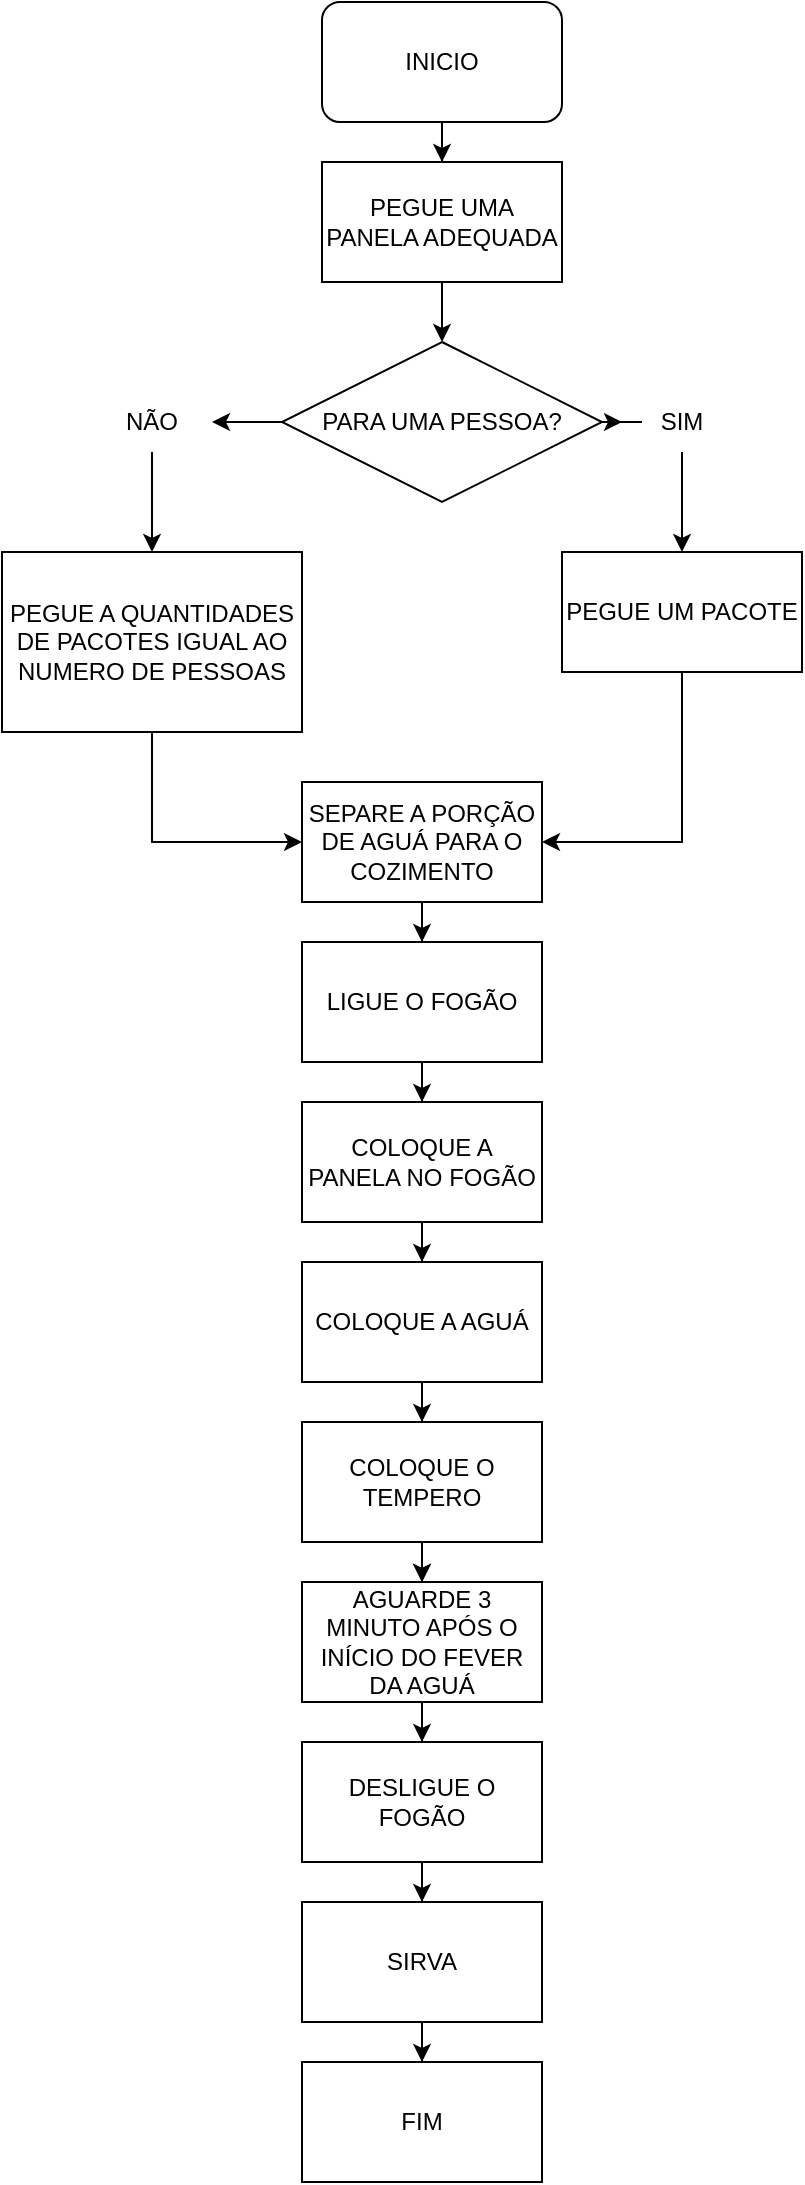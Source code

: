 <mxfile version="20.8.18" type="github"><diagram name="Página-1" id="6rap8hML-E2OMwLgBGL7"><mxGraphModel dx="410" dy="756" grid="1" gridSize="10" guides="1" tooltips="1" connect="1" arrows="1" fold="1" page="1" pageScale="1" pageWidth="827" pageHeight="1169" math="0" shadow="0"><root><mxCell id="0"/><mxCell id="1" parent="0"/><mxCell id="luxlazYE5UQA7hU2LTTP-10" style="edgeStyle=orthogonalEdgeStyle;rounded=0;orthogonalLoop=1;jettySize=auto;html=1;exitX=0.5;exitY=1;exitDx=0;exitDy=0;" parent="1" source="luxlazYE5UQA7hU2LTTP-1" target="luxlazYE5UQA7hU2LTTP-3" edge="1"><mxGeometry relative="1" as="geometry"/></mxCell><mxCell id="luxlazYE5UQA7hU2LTTP-1" value="INICIO" style="rounded=1;whiteSpace=wrap;html=1;" parent="1" vertex="1"><mxGeometry x="160" y="50" width="120" height="60" as="geometry"/></mxCell><mxCell id="luxlazYE5UQA7hU2LTTP-11" style="edgeStyle=orthogonalEdgeStyle;rounded=0;orthogonalLoop=1;jettySize=auto;html=1;exitX=0.5;exitY=1;exitDx=0;exitDy=0;entryX=0.5;entryY=0;entryDx=0;entryDy=0;" parent="1" source="luxlazYE5UQA7hU2LTTP-3" target="luxlazYE5UQA7hU2LTTP-5" edge="1"><mxGeometry relative="1" as="geometry"/></mxCell><mxCell id="luxlazYE5UQA7hU2LTTP-3" value="PEGUE UMA PANELA ADEQUADA" style="rounded=0;whiteSpace=wrap;html=1;" parent="1" vertex="1"><mxGeometry x="160" y="130" width="120" height="60" as="geometry"/></mxCell><mxCell id="luxlazYE5UQA7hU2LTTP-12" style="edgeStyle=orthogonalEdgeStyle;rounded=0;orthogonalLoop=1;jettySize=auto;html=1;exitX=1;exitY=0.5;exitDx=0;exitDy=0;" parent="1" source="luxlazYE5UQA7hU2LTTP-5" target="luxlazYE5UQA7hU2LTTP-7" edge="1"><mxGeometry relative="1" as="geometry"/></mxCell><mxCell id="luxlazYE5UQA7hU2LTTP-15" value="" style="edgeStyle=orthogonalEdgeStyle;rounded=0;orthogonalLoop=1;jettySize=auto;html=1;" parent="1" source="luxlazYE5UQA7hU2LTTP-5" target="luxlazYE5UQA7hU2LTTP-8" edge="1"><mxGeometry relative="1" as="geometry"/></mxCell><mxCell id="luxlazYE5UQA7hU2LTTP-5" value="PARA UMA PESSOA?" style="rhombus;whiteSpace=wrap;html=1;" parent="1" vertex="1"><mxGeometry x="140" y="220" width="160" height="80" as="geometry"/></mxCell><mxCell id="luxlazYE5UQA7hU2LTTP-18" value="" style="edgeStyle=orthogonalEdgeStyle;rounded=0;orthogonalLoop=1;jettySize=auto;html=1;" parent="1" source="luxlazYE5UQA7hU2LTTP-6" target="luxlazYE5UQA7hU2LTTP-17" edge="1"><mxGeometry relative="1" as="geometry"><Array as="points"><mxPoint x="75" y="470"/></Array></mxGeometry></mxCell><mxCell id="luxlazYE5UQA7hU2LTTP-6" value="PEGUE A QUANTIDADES DE PACOTES IGUAL AO NUMERO DE PESSOAS&lt;br&gt;" style="rounded=0;whiteSpace=wrap;html=1;" parent="1" vertex="1"><mxGeometry y="325" width="150" height="90" as="geometry"/></mxCell><mxCell id="luxlazYE5UQA7hU2LTTP-14" value="" style="edgeStyle=orthogonalEdgeStyle;rounded=0;orthogonalLoop=1;jettySize=auto;html=1;" parent="1" source="luxlazYE5UQA7hU2LTTP-7" target="luxlazYE5UQA7hU2LTTP-13" edge="1"><mxGeometry relative="1" as="geometry"/></mxCell><mxCell id="luxlazYE5UQA7hU2LTTP-7" value="SIM" style="text;html=1;strokeColor=none;fillColor=none;align=center;verticalAlign=middle;whiteSpace=wrap;rounded=0;" parent="1" vertex="1"><mxGeometry x="310" y="245" width="60" height="30" as="geometry"/></mxCell><mxCell id="luxlazYE5UQA7hU2LTTP-16" value="" style="edgeStyle=orthogonalEdgeStyle;rounded=0;orthogonalLoop=1;jettySize=auto;html=1;" parent="1" source="luxlazYE5UQA7hU2LTTP-8" target="luxlazYE5UQA7hU2LTTP-6" edge="1"><mxGeometry relative="1" as="geometry"/></mxCell><mxCell id="luxlazYE5UQA7hU2LTTP-8" value="NÃO" style="text;strokeColor=none;align=center;fillColor=none;html=1;verticalAlign=middle;whiteSpace=wrap;rounded=0;" parent="1" vertex="1"><mxGeometry x="45" y="245" width="60" height="30" as="geometry"/></mxCell><mxCell id="luxlazYE5UQA7hU2LTTP-19" style="edgeStyle=orthogonalEdgeStyle;rounded=0;orthogonalLoop=1;jettySize=auto;html=1;exitX=0.5;exitY=1;exitDx=0;exitDy=0;entryX=1;entryY=0.5;entryDx=0;entryDy=0;" parent="1" source="luxlazYE5UQA7hU2LTTP-13" target="luxlazYE5UQA7hU2LTTP-17" edge="1"><mxGeometry relative="1" as="geometry"/></mxCell><mxCell id="luxlazYE5UQA7hU2LTTP-13" value="PEGUE UM PACOTE" style="whiteSpace=wrap;html=1;" parent="1" vertex="1"><mxGeometry x="280" y="325" width="120" height="60" as="geometry"/></mxCell><mxCell id="luxlazYE5UQA7hU2LTTP-23" value="" style="edgeStyle=orthogonalEdgeStyle;rounded=0;orthogonalLoop=1;jettySize=auto;html=1;" parent="1" source="luxlazYE5UQA7hU2LTTP-17" target="luxlazYE5UQA7hU2LTTP-20" edge="1"><mxGeometry relative="1" as="geometry"/></mxCell><mxCell id="luxlazYE5UQA7hU2LTTP-17" value="SEPARE A PORÇÃO DE AGUÁ PARA O COZIMENTO" style="whiteSpace=wrap;html=1;rounded=0;" parent="1" vertex="1"><mxGeometry x="150" y="440" width="120" height="60" as="geometry"/></mxCell><mxCell id="luxlazYE5UQA7hU2LTTP-24" value="" style="edgeStyle=orthogonalEdgeStyle;rounded=0;orthogonalLoop=1;jettySize=auto;html=1;" parent="1" source="luxlazYE5UQA7hU2LTTP-20" target="luxlazYE5UQA7hU2LTTP-21" edge="1"><mxGeometry relative="1" as="geometry"/></mxCell><mxCell id="luxlazYE5UQA7hU2LTTP-20" value="LIGUE O FOGÃO" style="whiteSpace=wrap;html=1;rounded=0;" parent="1" vertex="1"><mxGeometry x="150" y="520" width="120" height="60" as="geometry"/></mxCell><mxCell id="luxlazYE5UQA7hU2LTTP-25" value="" style="edgeStyle=orthogonalEdgeStyle;rounded=0;orthogonalLoop=1;jettySize=auto;html=1;" parent="1" source="luxlazYE5UQA7hU2LTTP-21" target="luxlazYE5UQA7hU2LTTP-22" edge="1"><mxGeometry relative="1" as="geometry"/></mxCell><mxCell id="luxlazYE5UQA7hU2LTTP-21" value="COLOQUE A PANELA NO FOGÃO" style="whiteSpace=wrap;html=1;rounded=0;" parent="1" vertex="1"><mxGeometry x="150" y="600" width="120" height="60" as="geometry"/></mxCell><mxCell id="luxlazYE5UQA7hU2LTTP-27" value="" style="edgeStyle=orthogonalEdgeStyle;rounded=0;orthogonalLoop=1;jettySize=auto;html=1;" parent="1" source="luxlazYE5UQA7hU2LTTP-22" target="luxlazYE5UQA7hU2LTTP-26" edge="1"><mxGeometry relative="1" as="geometry"/></mxCell><mxCell id="luxlazYE5UQA7hU2LTTP-22" value="COLOQUE A AGUÁ" style="whiteSpace=wrap;html=1;rounded=0;" parent="1" vertex="1"><mxGeometry x="150" y="680" width="120" height="60" as="geometry"/></mxCell><mxCell id="luxlazYE5UQA7hU2LTTP-29" value="" style="edgeStyle=orthogonalEdgeStyle;rounded=0;orthogonalLoop=1;jettySize=auto;html=1;" parent="1" source="luxlazYE5UQA7hU2LTTP-26" target="luxlazYE5UQA7hU2LTTP-28" edge="1"><mxGeometry relative="1" as="geometry"/></mxCell><mxCell id="luxlazYE5UQA7hU2LTTP-30" style="edgeStyle=orthogonalEdgeStyle;rounded=0;orthogonalLoop=1;jettySize=auto;html=1;" parent="1" source="luxlazYE5UQA7hU2LTTP-26" target="luxlazYE5UQA7hU2LTTP-28" edge="1"><mxGeometry relative="1" as="geometry"/></mxCell><mxCell id="luxlazYE5UQA7hU2LTTP-26" value="COLOQUE O TEMPERO" style="whiteSpace=wrap;html=1;rounded=0;" parent="1" vertex="1"><mxGeometry x="150" y="760" width="120" height="60" as="geometry"/></mxCell><mxCell id="luxlazYE5UQA7hU2LTTP-33" value="" style="edgeStyle=orthogonalEdgeStyle;rounded=0;orthogonalLoop=1;jettySize=auto;html=1;" parent="1" source="luxlazYE5UQA7hU2LTTP-28" target="luxlazYE5UQA7hU2LTTP-32" edge="1"><mxGeometry relative="1" as="geometry"/></mxCell><mxCell id="luxlazYE5UQA7hU2LTTP-28" value="AGUARDE 3 MINUTO APÓS O INÍCIO DO FEVER DA AGUÁ" style="whiteSpace=wrap;html=1;rounded=0;" parent="1" vertex="1"><mxGeometry x="150" y="840" width="120" height="60" as="geometry"/></mxCell><mxCell id="luxlazYE5UQA7hU2LTTP-35" value="" style="edgeStyle=orthogonalEdgeStyle;rounded=0;orthogonalLoop=1;jettySize=auto;html=1;" parent="1" source="luxlazYE5UQA7hU2LTTP-32" target="luxlazYE5UQA7hU2LTTP-34" edge="1"><mxGeometry relative="1" as="geometry"/></mxCell><mxCell id="luxlazYE5UQA7hU2LTTP-32" value="DESLIGUE O FOGÃO" style="whiteSpace=wrap;html=1;rounded=0;" parent="1" vertex="1"><mxGeometry x="150" y="920" width="120" height="60" as="geometry"/></mxCell><mxCell id="luxlazYE5UQA7hU2LTTP-37" value="" style="edgeStyle=orthogonalEdgeStyle;rounded=0;orthogonalLoop=1;jettySize=auto;html=1;" parent="1" source="luxlazYE5UQA7hU2LTTP-34" target="luxlazYE5UQA7hU2LTTP-36" edge="1"><mxGeometry relative="1" as="geometry"/></mxCell><mxCell id="luxlazYE5UQA7hU2LTTP-34" value="SIRVA" style="whiteSpace=wrap;html=1;rounded=0;" parent="1" vertex="1"><mxGeometry x="150" y="1000" width="120" height="60" as="geometry"/></mxCell><mxCell id="luxlazYE5UQA7hU2LTTP-36" value="FIM" style="whiteSpace=wrap;html=1;rounded=0;" parent="1" vertex="1"><mxGeometry x="150" y="1080" width="120" height="60" as="geometry"/></mxCell></root></mxGraphModel></diagram></mxfile>